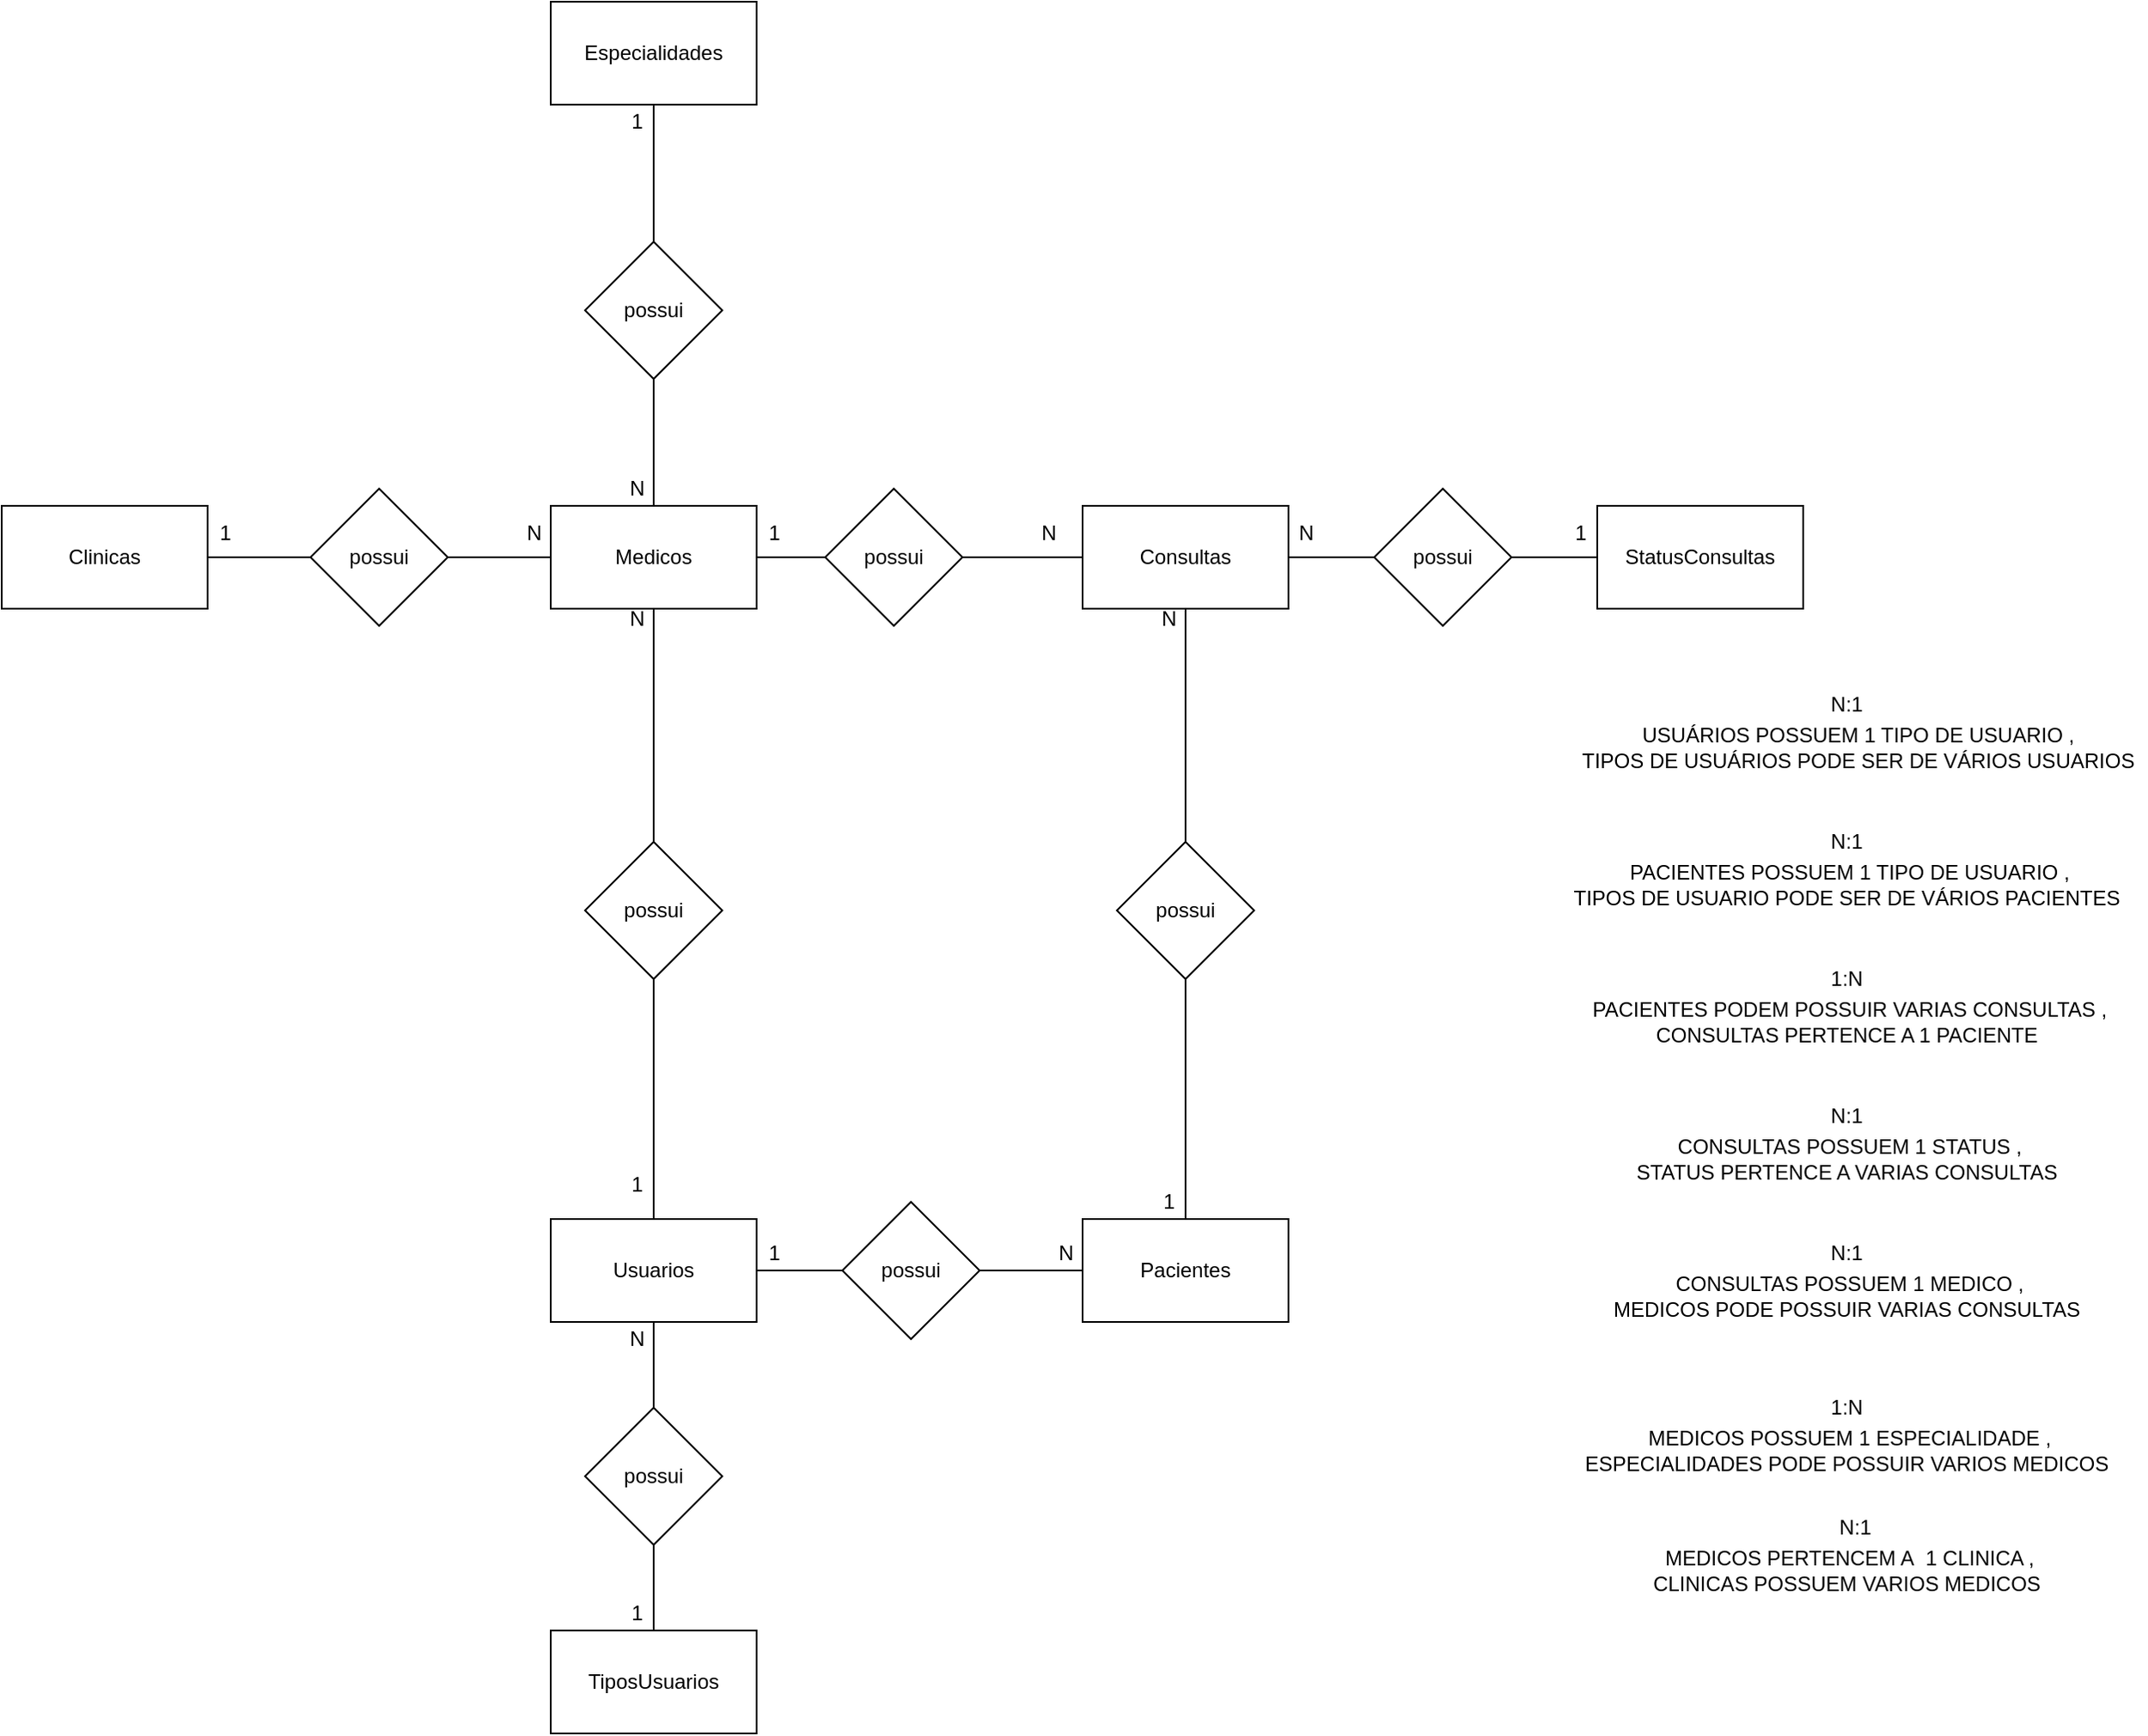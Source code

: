<mxfile version="14.4.7" type="device" pages="2"><diagram id="d0Wno3mezE1cDFJOH25A" name="Conceitual"><mxGraphModel dx="2249" dy="1931" grid="1" gridSize="10" guides="1" tooltips="1" connect="1" arrows="1" fold="1" page="1" pageScale="1" pageWidth="827" pageHeight="1169" math="0" shadow="0"><root><mxCell id="0"/><mxCell id="1" parent="0"/><mxCell id="_yzo3G3a7ZCshwUOu3Dy-35" value="" style="edgeStyle=orthogonalEdgeStyle;rounded=0;orthogonalLoop=1;jettySize=auto;html=1;endArrow=none;endFill=0;" parent="1" source="_yzo3G3a7ZCshwUOu3Dy-2" target="_yzo3G3a7ZCshwUOu3Dy-34" edge="1"><mxGeometry relative="1" as="geometry"/></mxCell><mxCell id="_yzo3G3a7ZCshwUOu3Dy-2" value="Pacientes" style="rounded=0;whiteSpace=wrap;html=1;" parent="1" vertex="1"><mxGeometry x="10" y="40" width="120" height="60" as="geometry"/></mxCell><mxCell id="_yzo3G3a7ZCshwUOu3Dy-43" value="" style="edgeStyle=orthogonalEdgeStyle;rounded=0;orthogonalLoop=1;jettySize=auto;html=1;endArrow=none;endFill=0;" parent="1" source="_yzo3G3a7ZCshwUOu3Dy-4" target="_yzo3G3a7ZCshwUOu3Dy-41" edge="1"><mxGeometry relative="1" as="geometry"/></mxCell><mxCell id="_yzo3G3a7ZCshwUOu3Dy-4" value="Clinicas" style="rounded=0;whiteSpace=wrap;html=1;" parent="1" vertex="1"><mxGeometry x="-620" y="-376" width="120" height="60" as="geometry"/></mxCell><mxCell id="_yzo3G3a7ZCshwUOu3Dy-40" value="" style="edgeStyle=orthogonalEdgeStyle;rounded=0;orthogonalLoop=1;jettySize=auto;html=1;endArrow=none;endFill=0;" parent="1" source="_yzo3G3a7ZCshwUOu3Dy-5" target="_yzo3G3a7ZCshwUOu3Dy-19" edge="1"><mxGeometry relative="1" as="geometry"/></mxCell><mxCell id="_yzo3G3a7ZCshwUOu3Dy-42" value="" style="edgeStyle=orthogonalEdgeStyle;rounded=0;orthogonalLoop=1;jettySize=auto;html=1;endArrow=none;endFill=0;" parent="1" source="_yzo3G3a7ZCshwUOu3Dy-5" target="_yzo3G3a7ZCshwUOu3Dy-41" edge="1"><mxGeometry relative="1" as="geometry"/></mxCell><mxCell id="_yzo3G3a7ZCshwUOu3Dy-63" value="" style="edgeStyle=orthogonalEdgeStyle;rounded=0;orthogonalLoop=1;jettySize=auto;html=1;endArrow=none;endFill=0;" parent="1" source="_yzo3G3a7ZCshwUOu3Dy-5" target="_yzo3G3a7ZCshwUOu3Dy-41" edge="1"><mxGeometry relative="1" as="geometry"/></mxCell><mxCell id="_yzo3G3a7ZCshwUOu3Dy-77" value="" style="edgeStyle=orthogonalEdgeStyle;rounded=0;orthogonalLoop=1;jettySize=auto;html=1;endArrow=none;endFill=0;" parent="1" source="_yzo3G3a7ZCshwUOu3Dy-5" target="_yzo3G3a7ZCshwUOu3Dy-75" edge="1"><mxGeometry relative="1" as="geometry"/></mxCell><mxCell id="_yzo3G3a7ZCshwUOu3Dy-79" value="" style="edgeStyle=orthogonalEdgeStyle;rounded=0;orthogonalLoop=1;jettySize=auto;html=1;endArrow=none;endFill=0;" parent="1" source="_yzo3G3a7ZCshwUOu3Dy-5" target="_yzo3G3a7ZCshwUOu3Dy-78" edge="1"><mxGeometry relative="1" as="geometry"/></mxCell><mxCell id="_yzo3G3a7ZCshwUOu3Dy-5" value="Medicos" style="rounded=0;whiteSpace=wrap;html=1;" parent="1" vertex="1"><mxGeometry x="-300" y="-376" width="120" height="60" as="geometry"/></mxCell><mxCell id="_yzo3G3a7ZCshwUOu3Dy-44" value="" style="edgeStyle=orthogonalEdgeStyle;rounded=0;orthogonalLoop=1;jettySize=auto;html=1;endArrow=none;endFill=0;" parent="1" source="_yzo3G3a7ZCshwUOu3Dy-6" target="_yzo3G3a7ZCshwUOu3Dy-15" edge="1"><mxGeometry relative="1" as="geometry"/></mxCell><mxCell id="_yzo3G3a7ZCshwUOu3Dy-6" value="Consultas" style="rounded=0;whiteSpace=wrap;html=1;" parent="1" vertex="1"><mxGeometry x="10" y="-376" width="120" height="60" as="geometry"/></mxCell><mxCell id="_yzo3G3a7ZCshwUOu3Dy-21" value="" style="edgeStyle=orthogonalEdgeStyle;rounded=0;orthogonalLoop=1;jettySize=auto;html=1;endArrow=none;endFill=0;" parent="1" source="_yzo3G3a7ZCshwUOu3Dy-7" target="_yzo3G3a7ZCshwUOu3Dy-19" edge="1"><mxGeometry relative="1" as="geometry"/></mxCell><mxCell id="_yzo3G3a7ZCshwUOu3Dy-61" value="" style="edgeStyle=orthogonalEdgeStyle;rounded=0;orthogonalLoop=1;jettySize=auto;html=1;endArrow=none;endFill=0;" parent="1" source="_yzo3G3a7ZCshwUOu3Dy-7" target="_yzo3G3a7ZCshwUOu3Dy-19" edge="1"><mxGeometry relative="1" as="geometry"/></mxCell><mxCell id="_yzo3G3a7ZCshwUOu3Dy-7" value="Especialidades" style="rounded=0;whiteSpace=wrap;html=1;" parent="1" vertex="1"><mxGeometry x="-300" y="-670" width="120" height="60" as="geometry"/></mxCell><mxCell id="_yzo3G3a7ZCshwUOu3Dy-8" value="TiposUsuarios" style="rounded=0;whiteSpace=wrap;html=1;" parent="1" vertex="1"><mxGeometry x="-300" y="280" width="120" height="60" as="geometry"/></mxCell><mxCell id="_yzo3G3a7ZCshwUOu3Dy-11" value="" style="edgeStyle=orthogonalEdgeStyle;rounded=0;orthogonalLoop=1;jettySize=auto;html=1;endArrow=none;endFill=0;" parent="1" source="_yzo3G3a7ZCshwUOu3Dy-9" target="_yzo3G3a7ZCshwUOu3Dy-10" edge="1"><mxGeometry relative="1" as="geometry"/></mxCell><mxCell id="_yzo3G3a7ZCshwUOu3Dy-31" value="" style="edgeStyle=orthogonalEdgeStyle;rounded=0;orthogonalLoop=1;jettySize=auto;html=1;endArrow=none;endFill=0;" parent="1" source="_yzo3G3a7ZCshwUOu3Dy-9" target="_yzo3G3a7ZCshwUOu3Dy-30" edge="1"><mxGeometry relative="1" as="geometry"/></mxCell><mxCell id="_yzo3G3a7ZCshwUOu3Dy-76" value="" style="edgeStyle=orthogonalEdgeStyle;rounded=0;orthogonalLoop=1;jettySize=auto;html=1;endArrow=none;endFill=0;" parent="1" source="_yzo3G3a7ZCshwUOu3Dy-9" target="_yzo3G3a7ZCshwUOu3Dy-75" edge="1"><mxGeometry relative="1" as="geometry"/></mxCell><mxCell id="_yzo3G3a7ZCshwUOu3Dy-9" value="Usuarios" style="rounded=0;whiteSpace=wrap;html=1;" parent="1" vertex="1"><mxGeometry x="-300" y="40" width="120" height="60" as="geometry"/></mxCell><mxCell id="_yzo3G3a7ZCshwUOu3Dy-12" value="" style="edgeStyle=orthogonalEdgeStyle;rounded=0;orthogonalLoop=1;jettySize=auto;html=1;endArrow=none;endFill=0;" parent="1" source="_yzo3G3a7ZCshwUOu3Dy-10" target="_yzo3G3a7ZCshwUOu3Dy-8" edge="1"><mxGeometry relative="1" as="geometry"/></mxCell><mxCell id="_yzo3G3a7ZCshwUOu3Dy-10" value="possui" style="rhombus;whiteSpace=wrap;html=1;" parent="1" vertex="1"><mxGeometry x="-280" y="150" width="80" height="80" as="geometry"/></mxCell><mxCell id="_yzo3G3a7ZCshwUOu3Dy-13" value="StatusConsultas" style="rounded=0;whiteSpace=wrap;html=1;" parent="1" vertex="1"><mxGeometry x="310" y="-376" width="120" height="60" as="geometry"/></mxCell><mxCell id="_yzo3G3a7ZCshwUOu3Dy-18" value="" style="edgeStyle=orthogonalEdgeStyle;rounded=0;orthogonalLoop=1;jettySize=auto;html=1;endArrow=none;endFill=0;" parent="1" source="_yzo3G3a7ZCshwUOu3Dy-15" target="_yzo3G3a7ZCshwUOu3Dy-13" edge="1"><mxGeometry relative="1" as="geometry"/></mxCell><mxCell id="_yzo3G3a7ZCshwUOu3Dy-15" value="possui" style="rhombus;whiteSpace=wrap;html=1;" parent="1" vertex="1"><mxGeometry x="180" y="-386" width="80" height="80" as="geometry"/></mxCell><mxCell id="_yzo3G3a7ZCshwUOu3Dy-19" value="possui" style="rhombus;whiteSpace=wrap;html=1;" parent="1" vertex="1"><mxGeometry x="-280" y="-530" width="80" height="80" as="geometry"/></mxCell><mxCell id="_yzo3G3a7ZCshwUOu3Dy-23" value="N" style="text;html=1;align=center;verticalAlign=middle;resizable=0;points=[];autosize=1;" parent="1" vertex="1"><mxGeometry x="-260" y="100" width="20" height="20" as="geometry"/></mxCell><mxCell id="_yzo3G3a7ZCshwUOu3Dy-24" value="1" style="text;html=1;align=center;verticalAlign=middle;resizable=0;points=[];autosize=1;" parent="1" vertex="1"><mxGeometry x="-260" y="260" width="20" height="20" as="geometry"/></mxCell><mxCell id="_yzo3G3a7ZCshwUOu3Dy-32" value="" style="edgeStyle=orthogonalEdgeStyle;rounded=0;orthogonalLoop=1;jettySize=auto;html=1;endArrow=none;endFill=0;" parent="1" source="_yzo3G3a7ZCshwUOu3Dy-30" target="_yzo3G3a7ZCshwUOu3Dy-2" edge="1"><mxGeometry relative="1" as="geometry"/></mxCell><mxCell id="_yzo3G3a7ZCshwUOu3Dy-30" value="possui" style="rhombus;whiteSpace=wrap;html=1;" parent="1" vertex="1"><mxGeometry x="-130" y="30" width="80" height="80" as="geometry"/></mxCell><mxCell id="_yzo3G3a7ZCshwUOu3Dy-36" value="" style="edgeStyle=orthogonalEdgeStyle;rounded=0;orthogonalLoop=1;jettySize=auto;html=1;endArrow=none;endFill=0;" parent="1" source="_yzo3G3a7ZCshwUOu3Dy-34" target="_yzo3G3a7ZCshwUOu3Dy-6" edge="1"><mxGeometry relative="1" as="geometry"/></mxCell><mxCell id="_yzo3G3a7ZCshwUOu3Dy-34" value="possui" style="rhombus;whiteSpace=wrap;html=1;" parent="1" vertex="1"><mxGeometry x="30" y="-180" width="80" height="80" as="geometry"/></mxCell><mxCell id="_yzo3G3a7ZCshwUOu3Dy-41" value="possui" style="rhombus;whiteSpace=wrap;html=1;" parent="1" vertex="1"><mxGeometry x="-440" y="-386" width="80" height="80" as="geometry"/></mxCell><mxCell id="_yzo3G3a7ZCshwUOu3Dy-48" value="&amp;nbsp;USUÁRIOS POSSUEM 1 TIPO DE USUARIO ,&lt;br&gt;&amp;nbsp;TIPOS DE USUÁRIOS PODE SER DE VÁRIOS USUARIOS" style="text;html=1;align=center;verticalAlign=middle;resizable=0;points=[];autosize=1;" parent="1" vertex="1"><mxGeometry x="290" y="-250" width="340" height="30" as="geometry"/></mxCell><mxCell id="_yzo3G3a7ZCshwUOu3Dy-49" value="N:1" style="text;html=1;align=center;verticalAlign=middle;resizable=0;points=[];autosize=1;" parent="1" vertex="1"><mxGeometry x="440" y="-270" width="30" height="20" as="geometry"/></mxCell><mxCell id="_yzo3G3a7ZCshwUOu3Dy-50" value="&amp;nbsp;PACIENTES POSSUEM 1 TIPO DE USUARIO ,&lt;br&gt;TIPOS DE USUARIO PODE SER DE VÁRIOS PACIENTES" style="text;html=1;align=center;verticalAlign=middle;resizable=0;points=[];autosize=1;" parent="1" vertex="1"><mxGeometry x="290" y="-170" width="330" height="30" as="geometry"/></mxCell><mxCell id="_yzo3G3a7ZCshwUOu3Dy-51" value="1" style="text;html=1;align=center;verticalAlign=middle;resizable=0;points=[];autosize=1;" parent="1" vertex="1"><mxGeometry x="-180" y="50" width="20" height="20" as="geometry"/></mxCell><mxCell id="_yzo3G3a7ZCshwUOu3Dy-52" value="N" style="text;html=1;align=center;verticalAlign=middle;resizable=0;points=[];autosize=1;" parent="1" vertex="1"><mxGeometry x="-10" y="50" width="20" height="20" as="geometry"/></mxCell><mxCell id="_yzo3G3a7ZCshwUOu3Dy-55" value="N:1" style="text;html=1;align=center;verticalAlign=middle;resizable=0;points=[];autosize=1;" parent="1" vertex="1"><mxGeometry x="440" y="-190" width="30" height="20" as="geometry"/></mxCell><mxCell id="_yzo3G3a7ZCshwUOu3Dy-66" value="1:N" style="text;html=1;align=center;verticalAlign=middle;resizable=0;points=[];autosize=1;" parent="1" vertex="1"><mxGeometry x="440" y="-110" width="30" height="20" as="geometry"/></mxCell><mxCell id="_yzo3G3a7ZCshwUOu3Dy-67" value="&amp;nbsp;PACIENTES PODEM POSSUIR VARIAS CONSULTAS ,&lt;br&gt;CONSULTAS PERTENCE A 1 PACIENTE" style="text;html=1;align=center;verticalAlign=middle;resizable=0;points=[];autosize=1;" parent="1" vertex="1"><mxGeometry x="295" y="-90" width="320" height="30" as="geometry"/></mxCell><mxCell id="_yzo3G3a7ZCshwUOu3Dy-68" value="&amp;nbsp;CONSULTAS POSSUEM 1 STATUS ,&lt;br&gt;STATUS PERTENCE A VARIAS CONSULTAS" style="text;html=1;align=center;verticalAlign=middle;resizable=0;points=[];autosize=1;" parent="1" vertex="1"><mxGeometry x="325" y="-10" width="260" height="30" as="geometry"/></mxCell><mxCell id="_yzo3G3a7ZCshwUOu3Dy-69" value="N:1" style="text;html=1;align=center;verticalAlign=middle;resizable=0;points=[];autosize=1;" parent="1" vertex="1"><mxGeometry x="440" y="-30" width="30" height="20" as="geometry"/></mxCell><mxCell id="_yzo3G3a7ZCshwUOu3Dy-70" value="&amp;nbsp;CONSULTAS POSSUEM 1 MEDICO ,&lt;br&gt;MEDICOS PODE POSSUIR VARIAS CONSULTAS" style="text;html=1;align=center;verticalAlign=middle;resizable=0;points=[];autosize=1;" parent="1" vertex="1"><mxGeometry x="310" y="70" width="290" height="30" as="geometry"/></mxCell><mxCell id="_yzo3G3a7ZCshwUOu3Dy-71" value="N:1" style="text;html=1;align=center;verticalAlign=middle;resizable=0;points=[];autosize=1;" parent="1" vertex="1"><mxGeometry x="440" y="50" width="30" height="20" as="geometry"/></mxCell><mxCell id="_yzo3G3a7ZCshwUOu3Dy-72" value="&amp;nbsp;MEDICOS POSSUEM 1 ESPECIALIDADE ,&lt;br&gt;ESPECIALIDADES PODE POSSUIR VARIOS MEDICOS" style="text;html=1;align=center;verticalAlign=middle;resizable=0;points=[];autosize=1;" parent="1" vertex="1"><mxGeometry x="295" y="160" width="320" height="30" as="geometry"/></mxCell><mxCell id="_yzo3G3a7ZCshwUOu3Dy-73" value="1:N" style="text;html=1;align=center;verticalAlign=middle;resizable=0;points=[];autosize=1;" parent="1" vertex="1"><mxGeometry x="440" y="140" width="30" height="20" as="geometry"/></mxCell><mxCell id="_yzo3G3a7ZCshwUOu3Dy-74" value="&amp;nbsp;MEDICOS PERTENCEM A&amp;nbsp; 1 CLINICA ,&lt;br&gt;CLINICAS POSSUEM VARIOS MEDICOS" style="text;html=1;align=center;verticalAlign=middle;resizable=0;points=[];autosize=1;" parent="1" vertex="1"><mxGeometry x="335" y="230" width="240" height="30" as="geometry"/></mxCell><mxCell id="_yzo3G3a7ZCshwUOu3Dy-75" value="possui" style="rhombus;whiteSpace=wrap;html=1;" parent="1" vertex="1"><mxGeometry x="-280" y="-180" width="80" height="80" as="geometry"/></mxCell><mxCell id="_yzo3G3a7ZCshwUOu3Dy-80" value="" style="edgeStyle=orthogonalEdgeStyle;rounded=0;orthogonalLoop=1;jettySize=auto;html=1;endArrow=none;endFill=0;" parent="1" source="_yzo3G3a7ZCshwUOu3Dy-78" target="_yzo3G3a7ZCshwUOu3Dy-6" edge="1"><mxGeometry relative="1" as="geometry"/></mxCell><mxCell id="_yzo3G3a7ZCshwUOu3Dy-78" value="possui" style="rhombus;whiteSpace=wrap;html=1;" parent="1" vertex="1"><mxGeometry x="-140" y="-386" width="80" height="80" as="geometry"/></mxCell><mxCell id="_yzo3G3a7ZCshwUOu3Dy-81" value="1" style="text;html=1;align=center;verticalAlign=middle;resizable=0;points=[];autosize=1;" parent="1" vertex="1"><mxGeometry x="50" y="20" width="20" height="20" as="geometry"/></mxCell><mxCell id="_yzo3G3a7ZCshwUOu3Dy-82" value="N" style="text;html=1;align=center;verticalAlign=middle;resizable=0;points=[];autosize=1;" parent="1" vertex="1"><mxGeometry x="50" y="-320" width="20" height="20" as="geometry"/></mxCell><mxCell id="_yzo3G3a7ZCshwUOu3Dy-83" value="N" style="text;html=1;align=center;verticalAlign=middle;resizable=0;points=[];autosize=1;" parent="1" vertex="1"><mxGeometry x="-20" y="-370" width="20" height="20" as="geometry"/></mxCell><mxCell id="_yzo3G3a7ZCshwUOu3Dy-84" value="1" style="text;html=1;align=center;verticalAlign=middle;resizable=0;points=[];autosize=1;" parent="1" vertex="1"><mxGeometry x="-180" y="-370" width="20" height="20" as="geometry"/></mxCell><mxCell id="_yzo3G3a7ZCshwUOu3Dy-85" value="N" style="text;html=1;align=center;verticalAlign=middle;resizable=0;points=[];autosize=1;" parent="1" vertex="1"><mxGeometry x="130" y="-370" width="20" height="20" as="geometry"/></mxCell><mxCell id="_yzo3G3a7ZCshwUOu3Dy-86" value="1" style="text;html=1;align=center;verticalAlign=middle;resizable=0;points=[];autosize=1;" parent="1" vertex="1"><mxGeometry x="290" y="-370" width="20" height="20" as="geometry"/></mxCell><mxCell id="_yzo3G3a7ZCshwUOu3Dy-87" value="1" style="text;html=1;align=center;verticalAlign=middle;resizable=0;points=[];autosize=1;" parent="1" vertex="1"><mxGeometry x="-260" y="10" width="20" height="20" as="geometry"/></mxCell><mxCell id="_yzo3G3a7ZCshwUOu3Dy-88" value="N" style="text;html=1;align=center;verticalAlign=middle;resizable=0;points=[];autosize=1;" parent="1" vertex="1"><mxGeometry x="-260" y="-320" width="20" height="20" as="geometry"/></mxCell><mxCell id="_yzo3G3a7ZCshwUOu3Dy-89" value="N" style="text;html=1;align=center;verticalAlign=middle;resizable=0;points=[];autosize=1;" parent="1" vertex="1"><mxGeometry x="-260" y="-396" width="20" height="20" as="geometry"/></mxCell><mxCell id="_yzo3G3a7ZCshwUOu3Dy-90" value="1" style="text;html=1;align=center;verticalAlign=middle;resizable=0;points=[];autosize=1;" parent="1" vertex="1"><mxGeometry x="-260" y="-610" width="20" height="20" as="geometry"/></mxCell><mxCell id="_yzo3G3a7ZCshwUOu3Dy-91" value="N" style="text;html=1;align=center;verticalAlign=middle;resizable=0;points=[];autosize=1;" parent="1" vertex="1"><mxGeometry x="-320" y="-370" width="20" height="20" as="geometry"/></mxCell><mxCell id="_yzo3G3a7ZCshwUOu3Dy-93" value="1" style="text;html=1;align=center;verticalAlign=middle;resizable=0;points=[];autosize=1;" parent="1" vertex="1"><mxGeometry x="-500" y="-370" width="20" height="20" as="geometry"/></mxCell><mxCell id="_yzo3G3a7ZCshwUOu3Dy-94" value="N:1" style="text;html=1;align=center;verticalAlign=middle;resizable=0;points=[];autosize=1;" parent="1" vertex="1"><mxGeometry x="445" y="210" width="30" height="20" as="geometry"/></mxCell></root></mxGraphModel></diagram><diagram id="vEQ2rlSWnOpYKGKY30Hg" name="Lógico"><mxGraphModel dx="1422" dy="1874" grid="1" gridSize="10" guides="0" tooltips="1" connect="1" arrows="1" fold="1" page="1" pageScale="1" pageWidth="827" pageHeight="1169" math="0" shadow="0"><root><mxCell id="BNPvS4drVWZBCcPOThf5-0"/><mxCell id="BNPvS4drVWZBCcPOThf5-1" parent="BNPvS4drVWZBCcPOThf5-0"/><mxCell id="BNPvS4drVWZBCcPOThf5-2" value="TiposUsuarios" style="shape=table;startSize=30;container=1;collapsible=1;childLayout=tableLayout;fixedRows=1;rowLines=0;fontStyle=1;align=center;resizeLast=1;" parent="BNPvS4drVWZBCcPOThf5-1" vertex="1"><mxGeometry x="30" y="-400" width="180" height="100" as="geometry"/></mxCell><mxCell id="BNPvS4drVWZBCcPOThf5-3" value="" style="shape=partialRectangle;collapsible=0;dropTarget=0;pointerEvents=0;fillColor=none;top=0;left=0;bottom=1;right=0;points=[[0,0.5],[1,0.5]];portConstraint=eastwest;" parent="BNPvS4drVWZBCcPOThf5-2" vertex="1"><mxGeometry y="30" width="180" height="30" as="geometry"/></mxCell><mxCell id="BNPvS4drVWZBCcPOThf5-4" value="PK" style="shape=partialRectangle;connectable=0;fillColor=none;top=0;left=0;bottom=0;right=0;fontStyle=1;overflow=hidden;" parent="BNPvS4drVWZBCcPOThf5-3" vertex="1"><mxGeometry width="30" height="30" as="geometry"/></mxCell><mxCell id="BNPvS4drVWZBCcPOThf5-5" value="IdTipoUsuario" style="shape=partialRectangle;connectable=0;fillColor=none;top=0;left=0;bottom=0;right=0;align=left;spacingLeft=6;fontStyle=5;overflow=hidden;" parent="BNPvS4drVWZBCcPOThf5-3" vertex="1"><mxGeometry x="30" width="150" height="30" as="geometry"/></mxCell><mxCell id="BNPvS4drVWZBCcPOThf5-6" value="" style="shape=partialRectangle;collapsible=0;dropTarget=0;pointerEvents=0;fillColor=none;top=0;left=0;bottom=0;right=0;points=[[0,0.5],[1,0.5]];portConstraint=eastwest;" parent="BNPvS4drVWZBCcPOThf5-2" vertex="1"><mxGeometry y="60" width="180" height="30" as="geometry"/></mxCell><mxCell id="BNPvS4drVWZBCcPOThf5-7" value="" style="shape=partialRectangle;connectable=0;fillColor=none;top=0;left=0;bottom=0;right=0;editable=1;overflow=hidden;" parent="BNPvS4drVWZBCcPOThf5-6" vertex="1"><mxGeometry width="30" height="30" as="geometry"/></mxCell><mxCell id="BNPvS4drVWZBCcPOThf5-8" value="TituloTipoUsuario" style="shape=partialRectangle;connectable=0;fillColor=none;top=0;left=0;bottom=0;right=0;align=left;spacingLeft=6;overflow=hidden;" parent="BNPvS4drVWZBCcPOThf5-6" vertex="1"><mxGeometry x="30" width="150" height="30" as="geometry"/></mxCell><mxCell id="3cAP3INsMU2njrLwMI-U-0" value="Especialidades" style="shape=table;startSize=30;container=1;collapsible=1;childLayout=tableLayout;fixedRows=1;rowLines=0;fontStyle=1;align=center;resizeLast=1;" parent="BNPvS4drVWZBCcPOThf5-1" vertex="1"><mxGeometry x="510" y="30" width="180" height="100" as="geometry"/></mxCell><mxCell id="3cAP3INsMU2njrLwMI-U-1" value="" style="shape=partialRectangle;collapsible=0;dropTarget=0;pointerEvents=0;fillColor=none;top=0;left=0;bottom=1;right=0;points=[[0,0.5],[1,0.5]];portConstraint=eastwest;" parent="3cAP3INsMU2njrLwMI-U-0" vertex="1"><mxGeometry y="30" width="180" height="30" as="geometry"/></mxCell><mxCell id="3cAP3INsMU2njrLwMI-U-2" value="PK" style="shape=partialRectangle;connectable=0;fillColor=none;top=0;left=0;bottom=0;right=0;fontStyle=1;overflow=hidden;" parent="3cAP3INsMU2njrLwMI-U-1" vertex="1"><mxGeometry width="30" height="30" as="geometry"/></mxCell><mxCell id="3cAP3INsMU2njrLwMI-U-3" value="IdEspecialidade" style="shape=partialRectangle;connectable=0;fillColor=none;top=0;left=0;bottom=0;right=0;align=left;spacingLeft=6;fontStyle=5;overflow=hidden;" parent="3cAP3INsMU2njrLwMI-U-1" vertex="1"><mxGeometry x="30" width="150" height="30" as="geometry"/></mxCell><mxCell id="3cAP3INsMU2njrLwMI-U-4" value="" style="shape=partialRectangle;collapsible=0;dropTarget=0;pointerEvents=0;fillColor=none;top=0;left=0;bottom=0;right=0;points=[[0,0.5],[1,0.5]];portConstraint=eastwest;" parent="3cAP3INsMU2njrLwMI-U-0" vertex="1"><mxGeometry y="60" width="180" height="30" as="geometry"/></mxCell><mxCell id="3cAP3INsMU2njrLwMI-U-5" value="" style="shape=partialRectangle;connectable=0;fillColor=none;top=0;left=0;bottom=0;right=0;editable=1;overflow=hidden;" parent="3cAP3INsMU2njrLwMI-U-4" vertex="1"><mxGeometry width="30" height="30" as="geometry"/></mxCell><mxCell id="3cAP3INsMU2njrLwMI-U-6" value="DescricaoEspecialidade" style="shape=partialRectangle;connectable=0;fillColor=none;top=0;left=0;bottom=0;right=0;align=left;spacingLeft=6;overflow=hidden;" parent="3cAP3INsMU2njrLwMI-U-4" vertex="1"><mxGeometry x="30" width="150" height="30" as="geometry"/></mxCell><mxCell id="3cAP3INsMU2njrLwMI-U-7" value="StatusConsultas" style="shape=table;startSize=30;container=1;collapsible=1;childLayout=tableLayout;fixedRows=1;rowLines=0;fontStyle=1;align=center;resizeLast=1;" parent="BNPvS4drVWZBCcPOThf5-1" vertex="1"><mxGeometry x="1240" y="-630" width="180" height="100" as="geometry"/></mxCell><mxCell id="3cAP3INsMU2njrLwMI-U-8" value="" style="shape=partialRectangle;collapsible=0;dropTarget=0;pointerEvents=0;fillColor=none;top=0;left=0;bottom=1;right=0;points=[[0,0.5],[1,0.5]];portConstraint=eastwest;" parent="3cAP3INsMU2njrLwMI-U-7" vertex="1"><mxGeometry y="30" width="180" height="30" as="geometry"/></mxCell><mxCell id="3cAP3INsMU2njrLwMI-U-9" value="PK" style="shape=partialRectangle;connectable=0;fillColor=none;top=0;left=0;bottom=0;right=0;fontStyle=1;overflow=hidden;" parent="3cAP3INsMU2njrLwMI-U-8" vertex="1"><mxGeometry width="30" height="30" as="geometry"/></mxCell><mxCell id="3cAP3INsMU2njrLwMI-U-10" value="IdStatusConsulta" style="shape=partialRectangle;connectable=0;fillColor=none;top=0;left=0;bottom=0;right=0;align=left;spacingLeft=6;fontStyle=5;overflow=hidden;" parent="3cAP3INsMU2njrLwMI-U-8" vertex="1"><mxGeometry x="30" width="150" height="30" as="geometry"/></mxCell><mxCell id="3cAP3INsMU2njrLwMI-U-11" value="" style="shape=partialRectangle;collapsible=0;dropTarget=0;pointerEvents=0;fillColor=none;top=0;left=0;bottom=0;right=0;points=[[0,0.5],[1,0.5]];portConstraint=eastwest;" parent="3cAP3INsMU2njrLwMI-U-7" vertex="1"><mxGeometry y="60" width="180" height="30" as="geometry"/></mxCell><mxCell id="3cAP3INsMU2njrLwMI-U-12" value="" style="shape=partialRectangle;connectable=0;fillColor=none;top=0;left=0;bottom=0;right=0;editable=1;overflow=hidden;" parent="3cAP3INsMU2njrLwMI-U-11" vertex="1"><mxGeometry width="30" height="30" as="geometry"/></mxCell><mxCell id="3cAP3INsMU2njrLwMI-U-13" value="DescricaoStatusConsulta" style="shape=partialRectangle;connectable=0;fillColor=none;top=0;left=0;bottom=0;right=0;align=left;spacingLeft=6;overflow=hidden;" parent="3cAP3INsMU2njrLwMI-U-11" vertex="1"><mxGeometry x="30" width="150" height="30" as="geometry"/></mxCell><mxCell id="3cAP3INsMU2njrLwMI-U-14" value="Usuarios" style="shape=table;startSize=30;container=1;collapsible=1;childLayout=tableLayout;fixedRows=1;rowLines=0;fontStyle=1;align=center;resizeLast=1;" parent="BNPvS4drVWZBCcPOThf5-1" vertex="1"><mxGeometry x="270" y="-430" width="180" height="160" as="geometry"/></mxCell><mxCell id="3cAP3INsMU2njrLwMI-U-15" value="" style="shape=partialRectangle;collapsible=0;dropTarget=0;pointerEvents=0;fillColor=none;top=0;left=0;bottom=0;right=0;points=[[0,0.5],[1,0.5]];portConstraint=eastwest;" parent="3cAP3INsMU2njrLwMI-U-14" vertex="1"><mxGeometry y="30" width="180" height="30" as="geometry"/></mxCell><mxCell id="3cAP3INsMU2njrLwMI-U-16" value="PK" style="shape=partialRectangle;connectable=0;fillColor=none;top=0;left=0;bottom=0;right=0;fontStyle=1;overflow=hidden;" parent="3cAP3INsMU2njrLwMI-U-15" vertex="1"><mxGeometry width="60" height="30" as="geometry"/></mxCell><mxCell id="3cAP3INsMU2njrLwMI-U-17" value="IdUsuario" style="shape=partialRectangle;connectable=0;fillColor=none;top=0;left=0;bottom=0;right=0;align=left;spacingLeft=6;fontStyle=5;overflow=hidden;" parent="3cAP3INsMU2njrLwMI-U-15" vertex="1"><mxGeometry x="60" width="120" height="30" as="geometry"/></mxCell><mxCell id="ELcQ-FQZmw3YDtdoayDZ-14" style="edgeStyle=orthogonalEdgeStyle;rounded=0;orthogonalLoop=1;jettySize=auto;html=1;exitX=1;exitY=0.5;exitDx=0;exitDy=0;entryX=1;entryY=0.5;entryDx=0;entryDy=0;endArrow=none;endFill=0;" parent="3cAP3INsMU2njrLwMI-U-14" source="3cAP3INsMU2njrLwMI-U-18" target="3cAP3INsMU2njrLwMI-U-15" edge="1"><mxGeometry relative="1" as="geometry"/></mxCell><mxCell id="3cAP3INsMU2njrLwMI-U-18" value="" style="shape=partialRectangle;collapsible=0;dropTarget=0;pointerEvents=0;fillColor=none;top=0;left=0;bottom=1;right=0;points=[[0,0.5],[1,0.5]];portConstraint=eastwest;" parent="3cAP3INsMU2njrLwMI-U-14" vertex="1"><mxGeometry y="60" width="180" height="30" as="geometry"/></mxCell><mxCell id="3cAP3INsMU2njrLwMI-U-19" value="FK" style="shape=partialRectangle;connectable=0;fillColor=none;top=0;left=0;bottom=0;right=0;fontStyle=1;overflow=hidden;" parent="3cAP3INsMU2njrLwMI-U-18" vertex="1"><mxGeometry width="60" height="30" as="geometry"/></mxCell><mxCell id="3cAP3INsMU2njrLwMI-U-20" value="IdTipoUsuario" style="shape=partialRectangle;connectable=0;fillColor=none;top=0;left=0;bottom=0;right=0;align=left;spacingLeft=6;fontStyle=5;overflow=hidden;" parent="3cAP3INsMU2njrLwMI-U-18" vertex="1"><mxGeometry x="60" width="120" height="30" as="geometry"/></mxCell><mxCell id="3cAP3INsMU2njrLwMI-U-21" value="" style="shape=partialRectangle;collapsible=0;dropTarget=0;pointerEvents=0;fillColor=none;top=0;left=0;bottom=0;right=0;points=[[0,0.5],[1,0.5]];portConstraint=eastwest;" parent="3cAP3INsMU2njrLwMI-U-14" vertex="1"><mxGeometry y="90" width="180" height="30" as="geometry"/></mxCell><mxCell id="3cAP3INsMU2njrLwMI-U-22" value="" style="shape=partialRectangle;connectable=0;fillColor=none;top=0;left=0;bottom=0;right=0;editable=1;overflow=hidden;" parent="3cAP3INsMU2njrLwMI-U-21" vertex="1"><mxGeometry width="60" height="30" as="geometry"/></mxCell><mxCell id="3cAP3INsMU2njrLwMI-U-23" value="Email" style="shape=partialRectangle;connectable=0;fillColor=none;top=0;left=0;bottom=0;right=0;align=left;spacingLeft=6;overflow=hidden;" parent="3cAP3INsMU2njrLwMI-U-21" vertex="1"><mxGeometry x="60" width="120" height="30" as="geometry"/></mxCell><mxCell id="3cAP3INsMU2njrLwMI-U-24" value="" style="shape=partialRectangle;collapsible=0;dropTarget=0;pointerEvents=0;fillColor=none;top=0;left=0;bottom=0;right=0;points=[[0,0.5],[1,0.5]];portConstraint=eastwest;" parent="3cAP3INsMU2njrLwMI-U-14" vertex="1"><mxGeometry y="120" width="180" height="30" as="geometry"/></mxCell><mxCell id="3cAP3INsMU2njrLwMI-U-25" value="" style="shape=partialRectangle;connectable=0;fillColor=none;top=0;left=0;bottom=0;right=0;editable=1;overflow=hidden;" parent="3cAP3INsMU2njrLwMI-U-24" vertex="1"><mxGeometry width="60" height="30" as="geometry"/></mxCell><mxCell id="3cAP3INsMU2njrLwMI-U-26" value="Senha" style="shape=partialRectangle;connectable=0;fillColor=none;top=0;left=0;bottom=0;right=0;align=left;spacingLeft=6;overflow=hidden;" parent="3cAP3INsMU2njrLwMI-U-24" vertex="1"><mxGeometry x="60" width="120" height="30" as="geometry"/></mxCell><mxCell id="3cAP3INsMU2njrLwMI-U-27" value="Pacientes" style="shape=table;startSize=30;container=1;collapsible=1;childLayout=tableLayout;fixedRows=1;rowLines=0;fontStyle=1;align=center;resizeLast=1;" parent="BNPvS4drVWZBCcPOThf5-1" vertex="1"><mxGeometry x="550" y="-760" width="180" height="250" as="geometry"/></mxCell><mxCell id="3cAP3INsMU2njrLwMI-U-28" value="" style="shape=partialRectangle;collapsible=0;dropTarget=0;pointerEvents=0;fillColor=none;top=0;left=0;bottom=0;right=0;points=[[0,0.5],[1,0.5]];portConstraint=eastwest;" parent="3cAP3INsMU2njrLwMI-U-27" vertex="1"><mxGeometry y="30" width="180" height="30" as="geometry"/></mxCell><mxCell id="3cAP3INsMU2njrLwMI-U-29" value="PK" style="shape=partialRectangle;connectable=0;fillColor=none;top=0;left=0;bottom=0;right=0;fontStyle=1;overflow=hidden;" parent="3cAP3INsMU2njrLwMI-U-28" vertex="1"><mxGeometry width="60" height="30" as="geometry"/></mxCell><mxCell id="3cAP3INsMU2njrLwMI-U-30" value="IdPaciente" style="shape=partialRectangle;connectable=0;fillColor=none;top=0;left=0;bottom=0;right=0;align=left;spacingLeft=6;fontStyle=5;overflow=hidden;" parent="3cAP3INsMU2njrLwMI-U-28" vertex="1"><mxGeometry x="60" width="120" height="30" as="geometry"/></mxCell><mxCell id="3cAP3INsMU2njrLwMI-U-31" value="" style="shape=partialRectangle;collapsible=0;dropTarget=0;pointerEvents=0;fillColor=none;top=0;left=0;bottom=1;right=0;points=[[0,0.5],[1,0.5]];portConstraint=eastwest;" parent="3cAP3INsMU2njrLwMI-U-27" vertex="1"><mxGeometry y="60" width="180" height="30" as="geometry"/></mxCell><mxCell id="3cAP3INsMU2njrLwMI-U-32" value="FK" style="shape=partialRectangle;connectable=0;fillColor=none;top=0;left=0;bottom=0;right=0;fontStyle=1;overflow=hidden;" parent="3cAP3INsMU2njrLwMI-U-31" vertex="1"><mxGeometry width="60" height="30" as="geometry"/></mxCell><mxCell id="3cAP3INsMU2njrLwMI-U-33" value="IdUsuario" style="shape=partialRectangle;connectable=0;fillColor=none;top=0;left=0;bottom=0;right=0;align=left;spacingLeft=6;fontStyle=5;overflow=hidden;" parent="3cAP3INsMU2njrLwMI-U-31" vertex="1"><mxGeometry x="60" width="120" height="30" as="geometry"/></mxCell><mxCell id="3cAP3INsMU2njrLwMI-U-34" value="" style="shape=partialRectangle;collapsible=0;dropTarget=0;pointerEvents=0;fillColor=none;top=0;left=0;bottom=0;right=0;points=[[0,0.5],[1,0.5]];portConstraint=eastwest;" parent="3cAP3INsMU2njrLwMI-U-27" vertex="1"><mxGeometry y="90" width="180" height="30" as="geometry"/></mxCell><mxCell id="3cAP3INsMU2njrLwMI-U-35" value="" style="shape=partialRectangle;connectable=0;fillColor=none;top=0;left=0;bottom=0;right=0;editable=1;overflow=hidden;" parent="3cAP3INsMU2njrLwMI-U-34" vertex="1"><mxGeometry width="60" height="30" as="geometry"/></mxCell><mxCell id="3cAP3INsMU2njrLwMI-U-36" value="NomePaciente" style="shape=partialRectangle;connectable=0;fillColor=none;top=0;left=0;bottom=0;right=0;align=left;spacingLeft=6;overflow=hidden;" parent="3cAP3INsMU2njrLwMI-U-34" vertex="1"><mxGeometry x="60" width="120" height="30" as="geometry"/></mxCell><mxCell id="3cAP3INsMU2njrLwMI-U-37" value="" style="shape=partialRectangle;collapsible=0;dropTarget=0;pointerEvents=0;fillColor=none;top=0;left=0;bottom=0;right=0;points=[[0,0.5],[1,0.5]];portConstraint=eastwest;" parent="3cAP3INsMU2njrLwMI-U-27" vertex="1"><mxGeometry y="120" width="180" height="30" as="geometry"/></mxCell><mxCell id="3cAP3INsMU2njrLwMI-U-38" value="" style="shape=partialRectangle;connectable=0;fillColor=none;top=0;left=0;bottom=0;right=0;editable=1;overflow=hidden;" parent="3cAP3INsMU2njrLwMI-U-37" vertex="1"><mxGeometry width="60" height="30" as="geometry"/></mxCell><mxCell id="3cAP3INsMU2njrLwMI-U-39" value="RG" style="shape=partialRectangle;connectable=0;fillColor=none;top=0;left=0;bottom=0;right=0;align=left;spacingLeft=6;overflow=hidden;" parent="3cAP3INsMU2njrLwMI-U-37" vertex="1"><mxGeometry x="60" width="120" height="30" as="geometry"/></mxCell><mxCell id="3cAP3INsMU2njrLwMI-U-40" style="shape=partialRectangle;collapsible=0;dropTarget=0;pointerEvents=0;fillColor=none;top=0;left=0;bottom=0;right=0;points=[[0,0.5],[1,0.5]];portConstraint=eastwest;" parent="3cAP3INsMU2njrLwMI-U-27" vertex="1"><mxGeometry y="150" width="180" height="30" as="geometry"/></mxCell><mxCell id="3cAP3INsMU2njrLwMI-U-41" style="shape=partialRectangle;connectable=0;fillColor=none;top=0;left=0;bottom=0;right=0;editable=1;overflow=hidden;" parent="3cAP3INsMU2njrLwMI-U-40" vertex="1"><mxGeometry width="60" height="30" as="geometry"/></mxCell><mxCell id="3cAP3INsMU2njrLwMI-U-42" value="CPF" style="shape=partialRectangle;connectable=0;fillColor=none;top=0;left=0;bottom=0;right=0;align=left;spacingLeft=6;overflow=hidden;" parent="3cAP3INsMU2njrLwMI-U-40" vertex="1"><mxGeometry x="60" width="120" height="30" as="geometry"/></mxCell><mxCell id="3cAP3INsMU2njrLwMI-U-43" style="shape=partialRectangle;collapsible=0;dropTarget=0;pointerEvents=0;fillColor=none;top=0;left=0;bottom=0;right=0;points=[[0,0.5],[1,0.5]];portConstraint=eastwest;" parent="3cAP3INsMU2njrLwMI-U-27" vertex="1"><mxGeometry y="180" width="180" height="30" as="geometry"/></mxCell><mxCell id="3cAP3INsMU2njrLwMI-U-44" style="shape=partialRectangle;connectable=0;fillColor=none;top=0;left=0;bottom=0;right=0;editable=1;overflow=hidden;" parent="3cAP3INsMU2njrLwMI-U-43" vertex="1"><mxGeometry width="60" height="30" as="geometry"/></mxCell><mxCell id="3cAP3INsMU2njrLwMI-U-45" value="DataNascimento" style="shape=partialRectangle;connectable=0;fillColor=none;top=0;left=0;bottom=0;right=0;align=left;spacingLeft=6;overflow=hidden;" parent="3cAP3INsMU2njrLwMI-U-43" vertex="1"><mxGeometry x="60" width="120" height="30" as="geometry"/></mxCell><mxCell id="3cAP3INsMU2njrLwMI-U-46" style="shape=partialRectangle;collapsible=0;dropTarget=0;pointerEvents=0;fillColor=none;top=0;left=0;bottom=0;right=0;points=[[0,0.5],[1,0.5]];portConstraint=eastwest;" parent="3cAP3INsMU2njrLwMI-U-27" vertex="1"><mxGeometry y="210" width="180" height="30" as="geometry"/></mxCell><mxCell id="3cAP3INsMU2njrLwMI-U-47" style="shape=partialRectangle;connectable=0;fillColor=none;top=0;left=0;bottom=0;right=0;editable=1;overflow=hidden;" parent="3cAP3INsMU2njrLwMI-U-46" vertex="1"><mxGeometry width="60" height="30" as="geometry"/></mxCell><mxCell id="3cAP3INsMU2njrLwMI-U-48" value="Telefone" style="shape=partialRectangle;connectable=0;fillColor=none;top=0;left=0;bottom=0;right=0;align=left;spacingLeft=6;overflow=hidden;" parent="3cAP3INsMU2njrLwMI-U-46" vertex="1"><mxGeometry x="60" width="120" height="30" as="geometry"/></mxCell><mxCell id="3cAP3INsMU2njrLwMI-U-49" value="Medicos" style="shape=table;startSize=30;container=1;collapsible=1;childLayout=tableLayout;fixedRows=1;rowLines=0;fontStyle=1;align=center;resizeLast=1;" parent="BNPvS4drVWZBCcPOThf5-1" vertex="1"><mxGeometry x="750" y="-320" width="180" height="220" as="geometry"/></mxCell><mxCell id="3cAP3INsMU2njrLwMI-U-71" style="shape=partialRectangle;collapsible=0;dropTarget=0;pointerEvents=0;fillColor=none;top=0;left=0;bottom=0;right=0;points=[[0,0.5],[1,0.5]];portConstraint=eastwest;" parent="3cAP3INsMU2njrLwMI-U-49" vertex="1"><mxGeometry y="30" width="180" height="30" as="geometry"/></mxCell><mxCell id="3cAP3INsMU2njrLwMI-U-72" value="PK" style="shape=partialRectangle;connectable=0;fillColor=none;top=0;left=0;bottom=0;right=0;fontStyle=1;overflow=hidden;" parent="3cAP3INsMU2njrLwMI-U-71" vertex="1"><mxGeometry width="60" height="30" as="geometry"/></mxCell><mxCell id="3cAP3INsMU2njrLwMI-U-73" value="IdMedico" style="shape=partialRectangle;connectable=0;fillColor=none;top=0;left=0;bottom=0;right=0;align=left;spacingLeft=6;fontStyle=5;overflow=hidden;" parent="3cAP3INsMU2njrLwMI-U-71" vertex="1"><mxGeometry x="60" width="120" height="30" as="geometry"/></mxCell><mxCell id="3cAP3INsMU2njrLwMI-U-74" style="shape=partialRectangle;collapsible=0;dropTarget=0;pointerEvents=0;fillColor=none;top=0;left=0;bottom=0;right=0;points=[[0,0.5],[1,0.5]];portConstraint=eastwest;" parent="3cAP3INsMU2njrLwMI-U-49" vertex="1"><mxGeometry y="60" width="180" height="30" as="geometry"/></mxCell><mxCell id="3cAP3INsMU2njrLwMI-U-75" value="FK1" style="shape=partialRectangle;connectable=0;fillColor=none;top=0;left=0;bottom=0;right=0;fontStyle=1;overflow=hidden;" parent="3cAP3INsMU2njrLwMI-U-74" vertex="1"><mxGeometry width="60" height="30" as="geometry"/></mxCell><mxCell id="3cAP3INsMU2njrLwMI-U-76" value="IdUsuario" style="shape=partialRectangle;connectable=0;fillColor=none;top=0;left=0;bottom=0;right=0;align=left;spacingLeft=6;fontStyle=5;overflow=hidden;" parent="3cAP3INsMU2njrLwMI-U-74" vertex="1"><mxGeometry x="60" width="120" height="30" as="geometry"/></mxCell><mxCell id="3cAP3INsMU2njrLwMI-U-50" value="" style="shape=partialRectangle;collapsible=0;dropTarget=0;pointerEvents=0;fillColor=none;top=0;left=0;bottom=0;right=0;points=[[0,0.5],[1,0.5]];portConstraint=eastwest;" parent="3cAP3INsMU2njrLwMI-U-49" vertex="1"><mxGeometry y="90" width="180" height="30" as="geometry"/></mxCell><mxCell id="3cAP3INsMU2njrLwMI-U-51" value="FK2" style="shape=partialRectangle;connectable=0;fillColor=none;top=0;left=0;bottom=0;right=0;fontStyle=1;overflow=hidden;" parent="3cAP3INsMU2njrLwMI-U-50" vertex="1"><mxGeometry width="60" height="30" as="geometry"/></mxCell><mxCell id="3cAP3INsMU2njrLwMI-U-52" value="IdClinica" style="shape=partialRectangle;connectable=0;fillColor=none;top=0;left=0;bottom=0;right=0;align=left;spacingLeft=6;fontStyle=5;overflow=hidden;" parent="3cAP3INsMU2njrLwMI-U-50" vertex="1"><mxGeometry x="60" width="120" height="30" as="geometry"/></mxCell><mxCell id="3cAP3INsMU2njrLwMI-U-53" value="" style="shape=partialRectangle;collapsible=0;dropTarget=0;pointerEvents=0;fillColor=none;top=0;left=0;bottom=1;right=0;points=[[0,0.5],[1,0.5]];portConstraint=eastwest;" parent="3cAP3INsMU2njrLwMI-U-49" vertex="1"><mxGeometry y="120" width="180" height="30" as="geometry"/></mxCell><mxCell id="3cAP3INsMU2njrLwMI-U-54" value="FK3" style="shape=partialRectangle;connectable=0;fillColor=none;top=0;left=0;bottom=0;right=0;fontStyle=1;overflow=hidden;" parent="3cAP3INsMU2njrLwMI-U-53" vertex="1"><mxGeometry width="60" height="30" as="geometry"/></mxCell><mxCell id="3cAP3INsMU2njrLwMI-U-55" value="IdEspecialidade" style="shape=partialRectangle;connectable=0;fillColor=none;top=0;left=0;bottom=0;right=0;align=left;spacingLeft=6;fontStyle=5;overflow=hidden;" parent="3cAP3INsMU2njrLwMI-U-53" vertex="1"><mxGeometry x="60" width="120" height="30" as="geometry"/></mxCell><mxCell id="3cAP3INsMU2njrLwMI-U-56" value="" style="shape=partialRectangle;collapsible=0;dropTarget=0;pointerEvents=0;fillColor=none;top=0;left=0;bottom=0;right=0;points=[[0,0.5],[1,0.5]];portConstraint=eastwest;" parent="3cAP3INsMU2njrLwMI-U-49" vertex="1"><mxGeometry y="150" width="180" height="30" as="geometry"/></mxCell><mxCell id="3cAP3INsMU2njrLwMI-U-57" value="" style="shape=partialRectangle;connectable=0;fillColor=none;top=0;left=0;bottom=0;right=0;editable=1;overflow=hidden;" parent="3cAP3INsMU2njrLwMI-U-56" vertex="1"><mxGeometry width="60" height="30" as="geometry"/></mxCell><mxCell id="3cAP3INsMU2njrLwMI-U-58" value="NomeMedico" style="shape=partialRectangle;connectable=0;fillColor=none;top=0;left=0;bottom=0;right=0;align=left;spacingLeft=6;overflow=hidden;" parent="3cAP3INsMU2njrLwMI-U-56" vertex="1"><mxGeometry x="60" width="120" height="30" as="geometry"/></mxCell><mxCell id="3cAP3INsMU2njrLwMI-U-59" value="" style="shape=partialRectangle;collapsible=0;dropTarget=0;pointerEvents=0;fillColor=none;top=0;left=0;bottom=0;right=0;points=[[0,0.5],[1,0.5]];portConstraint=eastwest;" parent="3cAP3INsMU2njrLwMI-U-49" vertex="1"><mxGeometry y="180" width="180" height="30" as="geometry"/></mxCell><mxCell id="3cAP3INsMU2njrLwMI-U-60" value="" style="shape=partialRectangle;connectable=0;fillColor=none;top=0;left=0;bottom=0;right=0;editable=1;overflow=hidden;" parent="3cAP3INsMU2njrLwMI-U-59" vertex="1"><mxGeometry width="60" height="30" as="geometry"/></mxCell><mxCell id="3cAP3INsMU2njrLwMI-U-61" value="CRM" style="shape=partialRectangle;connectable=0;fillColor=none;top=0;left=0;bottom=0;right=0;align=left;spacingLeft=6;overflow=hidden;" parent="3cAP3INsMU2njrLwMI-U-59" vertex="1"><mxGeometry x="60" width="120" height="30" as="geometry"/></mxCell><mxCell id="3cAP3INsMU2njrLwMI-U-77" value="Consultas" style="shape=table;startSize=30;container=1;collapsible=1;childLayout=tableLayout;fixedRows=1;rowLines=0;fontStyle=1;align=center;resizeLast=1;" parent="BNPvS4drVWZBCcPOThf5-1" vertex="1"><mxGeometry x="990" y="-750" width="190" height="250" as="geometry"/></mxCell><mxCell id="3cAP3INsMU2njrLwMI-U-78" style="shape=partialRectangle;collapsible=0;dropTarget=0;pointerEvents=0;fillColor=none;top=0;left=0;bottom=0;right=0;points=[[0,0.5],[1,0.5]];portConstraint=eastwest;" parent="3cAP3INsMU2njrLwMI-U-77" vertex="1"><mxGeometry y="30" width="190" height="30" as="geometry"/></mxCell><mxCell id="3cAP3INsMU2njrLwMI-U-79" value="PK" style="shape=partialRectangle;connectable=0;fillColor=none;top=0;left=0;bottom=0;right=0;fontStyle=1;overflow=hidden;" parent="3cAP3INsMU2njrLwMI-U-78" vertex="1"><mxGeometry width="60" height="30" as="geometry"/></mxCell><mxCell id="3cAP3INsMU2njrLwMI-U-80" value="IdConsulta" style="shape=partialRectangle;connectable=0;fillColor=none;top=0;left=0;bottom=0;right=0;align=left;spacingLeft=6;fontStyle=5;overflow=hidden;" parent="3cAP3INsMU2njrLwMI-U-78" vertex="1"><mxGeometry x="60" width="130" height="30" as="geometry"/></mxCell><mxCell id="3cAP3INsMU2njrLwMI-U-81" style="shape=partialRectangle;collapsible=0;dropTarget=0;pointerEvents=0;fillColor=none;top=0;left=0;bottom=0;right=0;points=[[0,0.5],[1,0.5]];portConstraint=eastwest;" parent="3cAP3INsMU2njrLwMI-U-77" vertex="1"><mxGeometry y="60" width="190" height="30" as="geometry"/></mxCell><mxCell id="3cAP3INsMU2njrLwMI-U-82" value="FK1" style="shape=partialRectangle;connectable=0;fillColor=none;top=0;left=0;bottom=0;right=0;fontStyle=1;overflow=hidden;" parent="3cAP3INsMU2njrLwMI-U-81" vertex="1"><mxGeometry width="60" height="30" as="geometry"/></mxCell><mxCell id="3cAP3INsMU2njrLwMI-U-83" value="IdPaciente" style="shape=partialRectangle;connectable=0;fillColor=none;top=0;left=0;bottom=0;right=0;align=left;spacingLeft=6;fontStyle=5;overflow=hidden;" parent="3cAP3INsMU2njrLwMI-U-81" vertex="1"><mxGeometry x="60" width="130" height="30" as="geometry"/></mxCell><mxCell id="3cAP3INsMU2njrLwMI-U-84" value="" style="shape=partialRectangle;collapsible=0;dropTarget=0;pointerEvents=0;fillColor=none;top=0;left=0;bottom=0;right=0;points=[[0,0.5],[1,0.5]];portConstraint=eastwest;" parent="3cAP3INsMU2njrLwMI-U-77" vertex="1"><mxGeometry y="90" width="190" height="30" as="geometry"/></mxCell><mxCell id="3cAP3INsMU2njrLwMI-U-85" value="FK2" style="shape=partialRectangle;connectable=0;fillColor=none;top=0;left=0;bottom=0;right=0;fontStyle=1;overflow=hidden;" parent="3cAP3INsMU2njrLwMI-U-84" vertex="1"><mxGeometry width="60" height="30" as="geometry"/></mxCell><mxCell id="3cAP3INsMU2njrLwMI-U-86" value="IdMedico" style="shape=partialRectangle;connectable=0;fillColor=none;top=0;left=0;bottom=0;right=0;align=left;spacingLeft=6;fontStyle=5;overflow=hidden;" parent="3cAP3INsMU2njrLwMI-U-84" vertex="1"><mxGeometry x="60" width="130" height="30" as="geometry"/></mxCell><mxCell id="3cAP3INsMU2njrLwMI-U-87" value="" style="shape=partialRectangle;collapsible=0;dropTarget=0;pointerEvents=0;fillColor=none;top=0;left=0;bottom=1;right=0;points=[[0,0.5],[1,0.5]];portConstraint=eastwest;" parent="3cAP3INsMU2njrLwMI-U-77" vertex="1"><mxGeometry y="120" width="190" height="30" as="geometry"/></mxCell><mxCell id="3cAP3INsMU2njrLwMI-U-88" value="FK3" style="shape=partialRectangle;connectable=0;fillColor=none;top=0;left=0;bottom=0;right=0;fontStyle=1;overflow=hidden;" parent="3cAP3INsMU2njrLwMI-U-87" vertex="1"><mxGeometry width="60" height="30" as="geometry"/></mxCell><mxCell id="3cAP3INsMU2njrLwMI-U-89" value="StatusConsulta" style="shape=partialRectangle;connectable=0;fillColor=none;top=0;left=0;bottom=0;right=0;align=left;spacingLeft=6;fontStyle=5;overflow=hidden;" parent="3cAP3INsMU2njrLwMI-U-87" vertex="1"><mxGeometry x="60" width="130" height="30" as="geometry"/></mxCell><mxCell id="3cAP3INsMU2njrLwMI-U-90" value="" style="shape=partialRectangle;collapsible=0;dropTarget=0;pointerEvents=0;fillColor=none;top=0;left=0;bottom=0;right=0;points=[[0,0.5],[1,0.5]];portConstraint=eastwest;" parent="3cAP3INsMU2njrLwMI-U-77" vertex="1"><mxGeometry y="150" width="190" height="30" as="geometry"/></mxCell><mxCell id="3cAP3INsMU2njrLwMI-U-91" value="" style="shape=partialRectangle;connectable=0;fillColor=none;top=0;left=0;bottom=0;right=0;editable=1;overflow=hidden;" parent="3cAP3INsMU2njrLwMI-U-90" vertex="1"><mxGeometry width="60" height="30" as="geometry"/></mxCell><mxCell id="3cAP3INsMU2njrLwMI-U-92" value="DataConsulta" style="shape=partialRectangle;connectable=0;fillColor=none;top=0;left=0;bottom=0;right=0;align=left;spacingLeft=6;overflow=hidden;" parent="3cAP3INsMU2njrLwMI-U-90" vertex="1"><mxGeometry x="60" width="130" height="30" as="geometry"/></mxCell><mxCell id="3cAP3INsMU2njrLwMI-U-93" value="" style="shape=partialRectangle;collapsible=0;dropTarget=0;pointerEvents=0;fillColor=none;top=0;left=0;bottom=0;right=0;points=[[0,0.5],[1,0.5]];portConstraint=eastwest;" parent="3cAP3INsMU2njrLwMI-U-77" vertex="1"><mxGeometry y="180" width="190" height="30" as="geometry"/></mxCell><mxCell id="3cAP3INsMU2njrLwMI-U-94" value="" style="shape=partialRectangle;connectable=0;fillColor=none;top=0;left=0;bottom=0;right=0;editable=1;overflow=hidden;" parent="3cAP3INsMU2njrLwMI-U-93" vertex="1"><mxGeometry width="60" height="30" as="geometry"/></mxCell><mxCell id="3cAP3INsMU2njrLwMI-U-95" value="HorarioConsulta" style="shape=partialRectangle;connectable=0;fillColor=none;top=0;left=0;bottom=0;right=0;align=left;spacingLeft=6;overflow=hidden;" parent="3cAP3INsMU2njrLwMI-U-93" vertex="1"><mxGeometry x="60" width="130" height="30" as="geometry"/></mxCell><mxCell id="ORZ-TTXjc_bw6O0bJDWP-3" style="shape=partialRectangle;collapsible=0;dropTarget=0;pointerEvents=0;fillColor=none;top=0;left=0;bottom=0;right=0;points=[[0,0.5],[1,0.5]];portConstraint=eastwest;" parent="3cAP3INsMU2njrLwMI-U-77" vertex="1"><mxGeometry y="210" width="190" height="30" as="geometry"/></mxCell><mxCell id="ORZ-TTXjc_bw6O0bJDWP-4" style="shape=partialRectangle;connectable=0;fillColor=none;top=0;left=0;bottom=0;right=0;editable=1;overflow=hidden;" parent="ORZ-TTXjc_bw6O0bJDWP-3" vertex="1"><mxGeometry width="60" height="30" as="geometry"/></mxCell><mxCell id="ORZ-TTXjc_bw6O0bJDWP-5" value="DescricaoAtendimento" style="shape=partialRectangle;connectable=0;fillColor=none;top=0;left=0;bottom=0;right=0;align=left;spacingLeft=6;overflow=hidden;" parent="ORZ-TTXjc_bw6O0bJDWP-3" vertex="1"><mxGeometry x="60" width="130" height="30" as="geometry"/></mxCell><mxCell id="3cAP3INsMU2njrLwMI-U-115" value="Clinicas" style="shape=table;startSize=30;container=1;collapsible=1;childLayout=tableLayout;fixedRows=1;rowLines=0;fontStyle=1;align=center;resizeLast=1;" parent="BNPvS4drVWZBCcPOThf5-1" vertex="1"><mxGeometry x="510" y="-250" width="180" height="250" as="geometry"/></mxCell><mxCell id="3cAP3INsMU2njrLwMI-U-116" value="" style="shape=partialRectangle;collapsible=0;dropTarget=0;pointerEvents=0;fillColor=none;top=0;left=0;bottom=1;right=0;points=[[0,0.5],[1,0.5]];portConstraint=eastwest;" parent="3cAP3INsMU2njrLwMI-U-115" vertex="1"><mxGeometry y="30" width="180" height="30" as="geometry"/></mxCell><mxCell id="3cAP3INsMU2njrLwMI-U-117" value="PK" style="shape=partialRectangle;connectable=0;fillColor=none;top=0;left=0;bottom=0;right=0;fontStyle=1;overflow=hidden;" parent="3cAP3INsMU2njrLwMI-U-116" vertex="1"><mxGeometry width="30" height="30" as="geometry"/></mxCell><mxCell id="3cAP3INsMU2njrLwMI-U-118" value="IdClinica" style="shape=partialRectangle;connectable=0;fillColor=none;top=0;left=0;bottom=0;right=0;align=left;spacingLeft=6;fontStyle=5;overflow=hidden;" parent="3cAP3INsMU2njrLwMI-U-116" vertex="1"><mxGeometry x="30" width="150" height="30" as="geometry"/></mxCell><mxCell id="3cAP3INsMU2njrLwMI-U-119" value="" style="shape=partialRectangle;collapsible=0;dropTarget=0;pointerEvents=0;fillColor=none;top=0;left=0;bottom=0;right=0;points=[[0,0.5],[1,0.5]];portConstraint=eastwest;" parent="3cAP3INsMU2njrLwMI-U-115" vertex="1"><mxGeometry y="60" width="180" height="30" as="geometry"/></mxCell><mxCell id="3cAP3INsMU2njrLwMI-U-120" value="" style="shape=partialRectangle;connectable=0;fillColor=none;top=0;left=0;bottom=0;right=0;editable=1;overflow=hidden;" parent="3cAP3INsMU2njrLwMI-U-119" vertex="1"><mxGeometry width="30" height="30" as="geometry"/></mxCell><mxCell id="3cAP3INsMU2njrLwMI-U-121" value="NomeFantasia" style="shape=partialRectangle;connectable=0;fillColor=none;top=0;left=0;bottom=0;right=0;align=left;spacingLeft=6;overflow=hidden;" parent="3cAP3INsMU2njrLwMI-U-119" vertex="1"><mxGeometry x="30" width="150" height="30" as="geometry"/></mxCell><mxCell id="3cAP3INsMU2njrLwMI-U-122" style="shape=partialRectangle;collapsible=0;dropTarget=0;pointerEvents=0;fillColor=none;top=0;left=0;bottom=0;right=0;points=[[0,0.5],[1,0.5]];portConstraint=eastwest;" parent="3cAP3INsMU2njrLwMI-U-115" vertex="1"><mxGeometry y="90" width="180" height="30" as="geometry"/></mxCell><mxCell id="3cAP3INsMU2njrLwMI-U-123" style="shape=partialRectangle;connectable=0;fillColor=none;top=0;left=0;bottom=0;right=0;editable=1;overflow=hidden;" parent="3cAP3INsMU2njrLwMI-U-122" vertex="1"><mxGeometry width="30" height="30" as="geometry"/></mxCell><mxCell id="3cAP3INsMU2njrLwMI-U-124" value="Endereco" style="shape=partialRectangle;connectable=0;fillColor=none;top=0;left=0;bottom=0;right=0;align=left;spacingLeft=6;overflow=hidden;" parent="3cAP3INsMU2njrLwMI-U-122" vertex="1"><mxGeometry x="30" width="150" height="30" as="geometry"/></mxCell><mxCell id="3cAP3INsMU2njrLwMI-U-128" style="shape=partialRectangle;collapsible=0;dropTarget=0;pointerEvents=0;fillColor=none;top=0;left=0;bottom=0;right=0;points=[[0,0.5],[1,0.5]];portConstraint=eastwest;" parent="3cAP3INsMU2njrLwMI-U-115" vertex="1"><mxGeometry y="120" width="180" height="30" as="geometry"/></mxCell><mxCell id="3cAP3INsMU2njrLwMI-U-129" style="shape=partialRectangle;connectable=0;fillColor=none;top=0;left=0;bottom=0;right=0;editable=1;overflow=hidden;" parent="3cAP3INsMU2njrLwMI-U-128" vertex="1"><mxGeometry width="30" height="30" as="geometry"/></mxCell><mxCell id="3cAP3INsMU2njrLwMI-U-130" value="Site" style="shape=partialRectangle;connectable=0;fillColor=none;top=0;left=0;bottom=0;right=0;align=left;spacingLeft=6;overflow=hidden;" parent="3cAP3INsMU2njrLwMI-U-128" vertex="1"><mxGeometry x="30" width="150" height="30" as="geometry"/></mxCell><mxCell id="eKWXh-rA-OIBwbgStbiN-0" style="shape=partialRectangle;collapsible=0;dropTarget=0;pointerEvents=0;fillColor=none;top=0;left=0;bottom=0;right=0;points=[[0,0.5],[1,0.5]];portConstraint=eastwest;" parent="3cAP3INsMU2njrLwMI-U-115" vertex="1"><mxGeometry y="150" width="180" height="30" as="geometry"/></mxCell><mxCell id="eKWXh-rA-OIBwbgStbiN-1" style="shape=partialRectangle;connectable=0;fillColor=none;top=0;left=0;bottom=0;right=0;editable=1;overflow=hidden;" parent="eKWXh-rA-OIBwbgStbiN-0" vertex="1"><mxGeometry width="30" height="30" as="geometry"/></mxCell><mxCell id="eKWXh-rA-OIBwbgStbiN-2" value="RazaoSocial" style="shape=partialRectangle;connectable=0;fillColor=none;top=0;left=0;bottom=0;right=0;align=left;spacingLeft=6;overflow=hidden;" parent="eKWXh-rA-OIBwbgStbiN-0" vertex="1"><mxGeometry x="30" width="150" height="30" as="geometry"/></mxCell><mxCell id="eKWXh-rA-OIBwbgStbiN-3" style="shape=partialRectangle;collapsible=0;dropTarget=0;pointerEvents=0;fillColor=none;top=0;left=0;bottom=0;right=0;points=[[0,0.5],[1,0.5]];portConstraint=eastwest;" parent="3cAP3INsMU2njrLwMI-U-115" vertex="1"><mxGeometry y="180" width="180" height="30" as="geometry"/></mxCell><mxCell id="eKWXh-rA-OIBwbgStbiN-4" style="shape=partialRectangle;connectable=0;fillColor=none;top=0;left=0;bottom=0;right=0;editable=1;overflow=hidden;" parent="eKWXh-rA-OIBwbgStbiN-3" vertex="1"><mxGeometry width="30" height="30" as="geometry"/></mxCell><mxCell id="eKWXh-rA-OIBwbgStbiN-5" value="HorarioFuncionamento" style="shape=partialRectangle;connectable=0;fillColor=none;top=0;left=0;bottom=0;right=0;align=left;spacingLeft=6;overflow=hidden;" parent="eKWXh-rA-OIBwbgStbiN-3" vertex="1"><mxGeometry x="30" width="150" height="30" as="geometry"/></mxCell><mxCell id="eKWXh-rA-OIBwbgStbiN-6" style="shape=partialRectangle;collapsible=0;dropTarget=0;pointerEvents=0;fillColor=none;top=0;left=0;bottom=0;right=0;points=[[0,0.5],[1,0.5]];portConstraint=eastwest;" parent="3cAP3INsMU2njrLwMI-U-115" vertex="1"><mxGeometry y="210" width="180" height="30" as="geometry"/></mxCell><mxCell id="eKWXh-rA-OIBwbgStbiN-7" style="shape=partialRectangle;connectable=0;fillColor=none;top=0;left=0;bottom=0;right=0;editable=1;overflow=hidden;" parent="eKWXh-rA-OIBwbgStbiN-6" vertex="1"><mxGeometry width="30" height="30" as="geometry"/></mxCell><mxCell id="eKWXh-rA-OIBwbgStbiN-8" value="CNPJ" style="shape=partialRectangle;connectable=0;fillColor=none;top=0;left=0;bottom=0;right=0;align=left;spacingLeft=6;overflow=hidden;" parent="eKWXh-rA-OIBwbgStbiN-6" vertex="1"><mxGeometry x="30" width="150" height="30" as="geometry"/></mxCell><mxCell id="ELcQ-FQZmw3YDtdoayDZ-3" value="" style="edgeStyle=entityRelationEdgeStyle;fontSize=12;html=1;endArrow=ERoneToMany;exitX=1;exitY=0.5;exitDx=0;exitDy=0;entryX=0;entryY=0.5;entryDx=0;entryDy=0;" parent="BNPvS4drVWZBCcPOThf5-1" source="BNPvS4drVWZBCcPOThf5-3" target="3cAP3INsMU2njrLwMI-U-18" edge="1"><mxGeometry width="100" height="100" relative="1" as="geometry"><mxPoint x="200" y="-460" as="sourcePoint"/><mxPoint x="300" y="-560" as="targetPoint"/></mxGeometry></mxCell><mxCell id="ELcQ-FQZmw3YDtdoayDZ-5" value="" style="edgeStyle=entityRelationEdgeStyle;fontSize=12;html=1;endArrow=ERoneToMany;exitX=1;exitY=0.733;exitDx=0;exitDy=0;exitPerimeter=0;entryX=0;entryY=0.5;entryDx=0;entryDy=0;" parent="BNPvS4drVWZBCcPOThf5-1" source="3cAP3INsMU2njrLwMI-U-28" target="3cAP3INsMU2njrLwMI-U-81" edge="1"><mxGeometry width="100" height="100" relative="1" as="geometry"><mxPoint x="480" y="-530" as="sourcePoint"/><mxPoint x="580" y="-630" as="targetPoint"/></mxGeometry></mxCell><mxCell id="ELcQ-FQZmw3YDtdoayDZ-9" value="" style="edgeStyle=entityRelationEdgeStyle;fontSize=12;html=1;endArrow=ERoneToMany;exitX=0;exitY=0.5;exitDx=0;exitDy=0;entryX=1;entryY=0.5;entryDx=0;entryDy=0;" parent="BNPvS4drVWZBCcPOThf5-1" source="3cAP3INsMU2njrLwMI-U-8" target="3cAP3INsMU2njrLwMI-U-87" edge="1"><mxGeometry width="100" height="100" relative="1" as="geometry"><mxPoint x="940" y="-370" as="sourcePoint"/><mxPoint x="1040" y="-470" as="targetPoint"/></mxGeometry></mxCell><mxCell id="ELcQ-FQZmw3YDtdoayDZ-11" value="" style="edgeStyle=entityRelationEdgeStyle;fontSize=12;html=1;endArrow=ERoneToMany;exitX=1;exitY=0.5;exitDx=0;exitDy=0;entryX=0;entryY=0.5;entryDx=0;entryDy=0;" parent="BNPvS4drVWZBCcPOThf5-1" source="3cAP3INsMU2njrLwMI-U-15" target="3cAP3INsMU2njrLwMI-U-31" edge="1"><mxGeometry width="100" height="100" relative="1" as="geometry"><mxPoint x="220" y="130" as="sourcePoint"/><mxPoint x="320" y="30" as="targetPoint"/></mxGeometry></mxCell><mxCell id="ELcQ-FQZmw3YDtdoayDZ-15" value="" style="edgeStyle=entityRelationEdgeStyle;fontSize=12;html=1;endArrow=ERoneToMany;exitX=1;exitY=0.5;exitDx=0;exitDy=0;entryX=0;entryY=0.5;entryDx=0;entryDy=0;" parent="BNPvS4drVWZBCcPOThf5-1" source="3cAP3INsMU2njrLwMI-U-15" target="3cAP3INsMU2njrLwMI-U-74" edge="1"><mxGeometry width="100" height="100" relative="1" as="geometry"><mxPoint x="450" y="-380" as="sourcePoint"/><mxPoint x="420" y="-250" as="targetPoint"/></mxGeometry></mxCell><mxCell id="ELcQ-FQZmw3YDtdoayDZ-18" value="" style="edgeStyle=entityRelationEdgeStyle;fontSize=12;html=1;endArrow=ERoneToMany;exitX=1;exitY=0.5;exitDx=0;exitDy=0;entryX=0;entryY=0.5;entryDx=0;entryDy=0;" parent="BNPvS4drVWZBCcPOThf5-1" source="3cAP3INsMU2njrLwMI-U-71" target="3cAP3INsMU2njrLwMI-U-84" edge="1"><mxGeometry width="100" height="100" relative="1" as="geometry"><mxPoint x="650" y="30" as="sourcePoint"/><mxPoint x="750" y="-70" as="targetPoint"/></mxGeometry></mxCell><mxCell id="ELcQ-FQZmw3YDtdoayDZ-19" value="" style="edgeStyle=entityRelationEdgeStyle;fontSize=12;html=1;endArrow=ERoneToMany;exitX=1;exitY=0.5;exitDx=0;exitDy=0;entryX=0;entryY=0.5;entryDx=0;entryDy=0;" parent="BNPvS4drVWZBCcPOThf5-1" source="3cAP3INsMU2njrLwMI-U-1" target="3cAP3INsMU2njrLwMI-U-53" edge="1"><mxGeometry width="100" height="100" relative="1" as="geometry"><mxPoint x="390" y="-40" as="sourcePoint"/><mxPoint x="490" y="-140" as="targetPoint"/></mxGeometry></mxCell><mxCell id="ELcQ-FQZmw3YDtdoayDZ-21" value="" style="edgeStyle=entityRelationEdgeStyle;fontSize=12;html=1;endArrow=ERoneToMany;exitX=1;exitY=0.5;exitDx=0;exitDy=0;entryX=0;entryY=0.5;entryDx=0;entryDy=0;" parent="BNPvS4drVWZBCcPOThf5-1" source="3cAP3INsMU2njrLwMI-U-116" target="3cAP3INsMU2njrLwMI-U-50" edge="1"><mxGeometry width="100" height="100" relative="1" as="geometry"><mxPoint x="270" y="-20" as="sourcePoint"/><mxPoint x="370" y="-120" as="targetPoint"/></mxGeometry></mxCell></root></mxGraphModel></diagram></mxfile>
